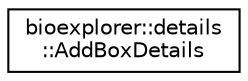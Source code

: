 digraph "Graphical Class Hierarchy"
{
 // LATEX_PDF_SIZE
  edge [fontname="Helvetica",fontsize="10",labelfontname="Helvetica",labelfontsize="10"];
  node [fontname="Helvetica",fontsize="10",shape=record];
  rankdir="LR";
  Node0 [label="bioexplorer::details\l::AddBoxDetails",height=0.2,width=0.4,color="black", fillcolor="white", style="filled",URL="$d8/d5c/structbioexplorer_1_1details_1_1AddBoxDetails.html",tooltip="Defines the parameters needed when adding box to the scene."];
}
